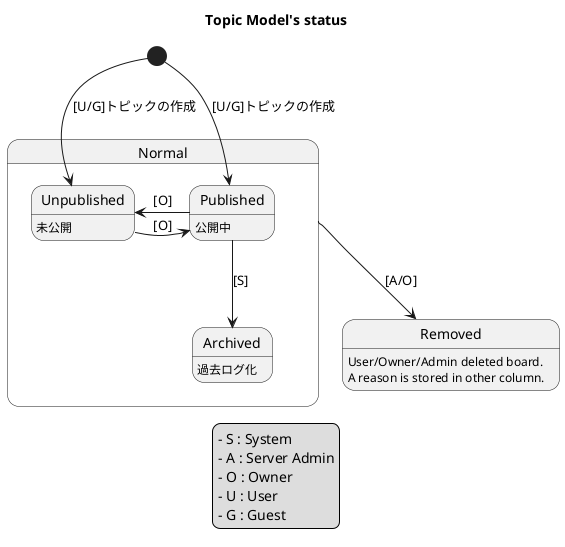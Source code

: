 
@startuml
title Topic Model's status

state Normal{
  Published   : 公開中
  Unpublished : 未公開
  Archived   : 過去ログ化
}

' state Abnormal{
  Removed : User/Owner/Admin deleted board.
  Removed : A reason is stored in other column.
' }

[*]      -down-> Unpublished : [U/G]トピックの作成
[*]      -down-> Published   : [U/G]トピックの作成
Published   -left-> Unpublished : [O]
Unpublished -right-> Published : [O]
Published   --> Archived : [S]

Normal --> Removed : [A/O]

legend
- S : System
- A : Server Admin
- O : Owner
- U : User
- G : Guest
end legend

@enduml